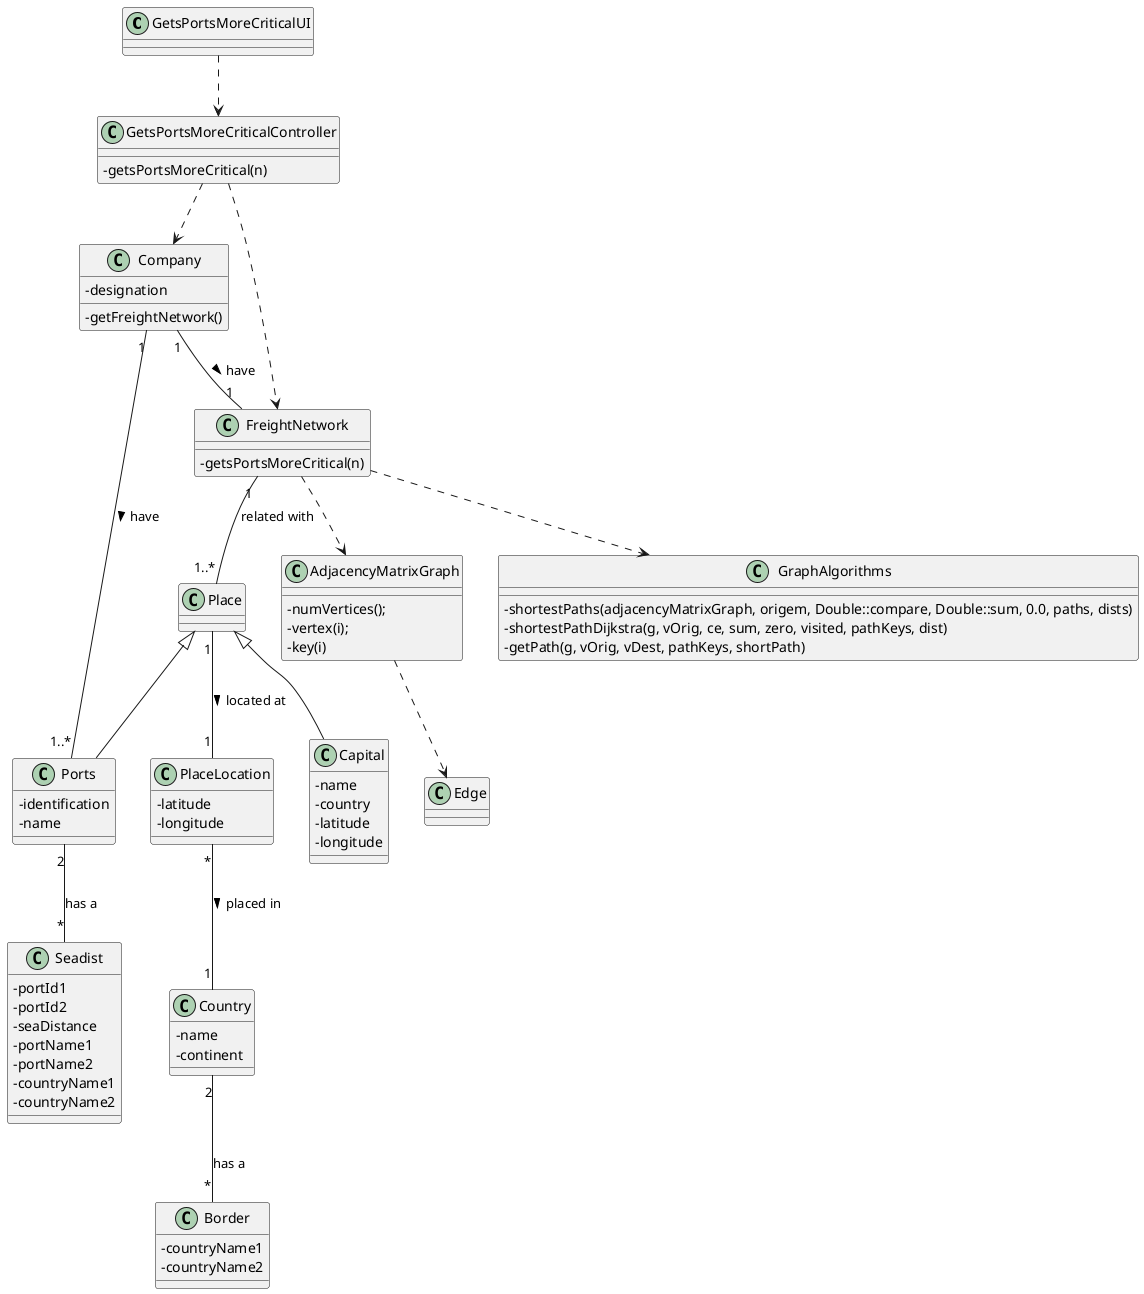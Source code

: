 @startuml
'https://plantuml.com/class-diagram

skinparam classAttributeIconSize 0



class GetsPortsMoreCriticalUI {}

class GetsPortsMoreCriticalController {
-getsPortsMoreCritical(n)
}

class Company {
-designation
-getFreightNetwork()
}



class FreightNetwork {
-getsPortsMoreCritical(n)
}

class Ports {
-identification
-name
}


class Country {
-name
-continent
}

class PlaceLocation {
-latitude
-longitude
}

class Capital{
-name
-country
-latitude
-longitude
}

class Place {

}

class Border {
-countryName1
-countryName2
}

class Seadist {
-portId1
-portId2
-seaDistance
-portName1
-portName2
-countryName1
-countryName2
}

class AdjacencyMatrixGraph {
-numVertices();
-vertex(i);
-key(i)
}

class Edge {

}

class GraphAlgorithms {
-shortestPaths(adjacencyMatrixGraph, origem, Double::compare, Double::sum, 0.0, paths, dists)
-shortestPathDijkstra(g, vOrig, ce, sum, zero, visited, pathKeys, dist)
-getPath(g, vOrig, vDest, pathKeys, shortPath)
}

GetsPortsMoreCriticalUI ..> GetsPortsMoreCriticalController

GetsPortsMoreCriticalController ..> Company
GetsPortsMoreCriticalController ..> FreightNetwork

Company "1"--"1" FreightNetwork: have >
FreightNetwork ..> AdjacencyMatrixGraph
AdjacencyMatrixGraph ..> Edge
Company "1"--"1..*" Ports: have >

Ports "2"--"*" Seadist: has a
FreightNetwork "1" -- "1..*" Place : related with
Place <|-- Capital
Place <|-- Ports
Country "2" -- "*" Border : has a
PlaceLocation "*" -- "1" Country : placed in >
Place "1" -- "1" PlaceLocation : located at >
FreightNetwork ..> GraphAlgorithms

@enduml